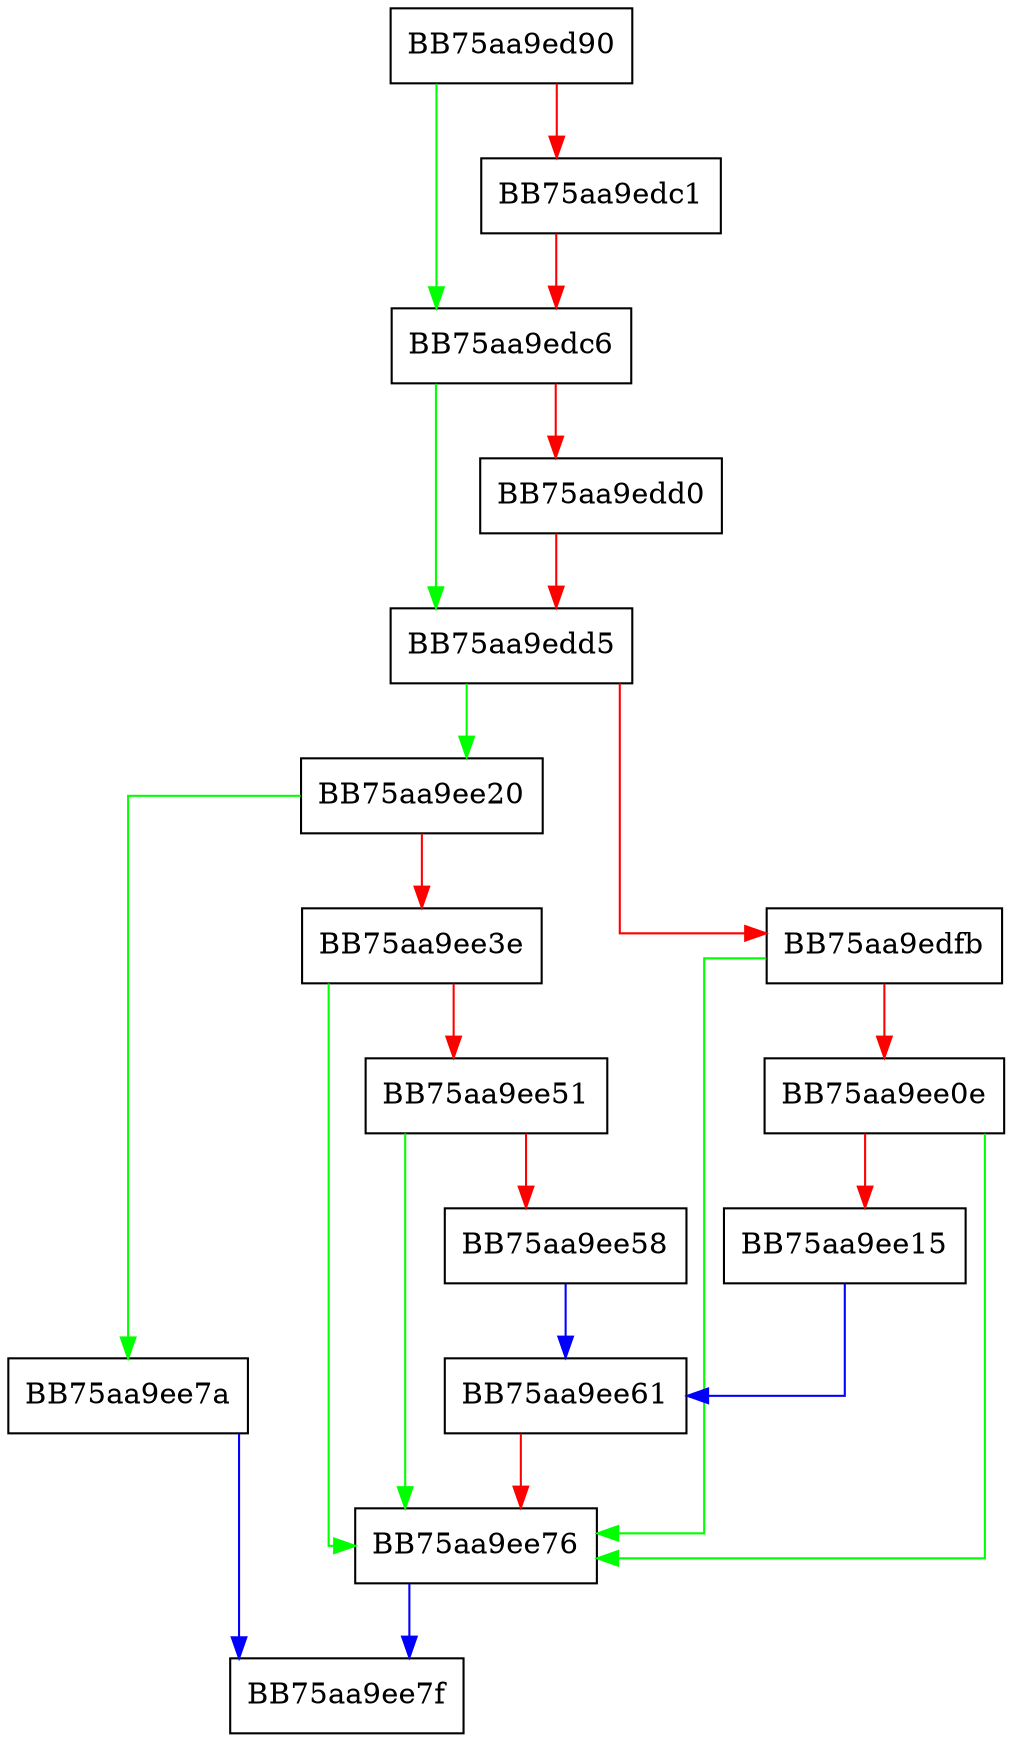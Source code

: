 digraph RpfAPI_GetDiskGeometry {
  node [shape="box"];
  graph [splines=ortho];
  BB75aa9ed90 -> BB75aa9edc6 [color="green"];
  BB75aa9ed90 -> BB75aa9edc1 [color="red"];
  BB75aa9edc1 -> BB75aa9edc6 [color="red"];
  BB75aa9edc6 -> BB75aa9edd5 [color="green"];
  BB75aa9edc6 -> BB75aa9edd0 [color="red"];
  BB75aa9edd0 -> BB75aa9edd5 [color="red"];
  BB75aa9edd5 -> BB75aa9ee20 [color="green"];
  BB75aa9edd5 -> BB75aa9edfb [color="red"];
  BB75aa9edfb -> BB75aa9ee76 [color="green"];
  BB75aa9edfb -> BB75aa9ee0e [color="red"];
  BB75aa9ee0e -> BB75aa9ee76 [color="green"];
  BB75aa9ee0e -> BB75aa9ee15 [color="red"];
  BB75aa9ee15 -> BB75aa9ee61 [color="blue"];
  BB75aa9ee20 -> BB75aa9ee7a [color="green"];
  BB75aa9ee20 -> BB75aa9ee3e [color="red"];
  BB75aa9ee3e -> BB75aa9ee76 [color="green"];
  BB75aa9ee3e -> BB75aa9ee51 [color="red"];
  BB75aa9ee51 -> BB75aa9ee76 [color="green"];
  BB75aa9ee51 -> BB75aa9ee58 [color="red"];
  BB75aa9ee58 -> BB75aa9ee61 [color="blue"];
  BB75aa9ee61 -> BB75aa9ee76 [color="red"];
  BB75aa9ee76 -> BB75aa9ee7f [color="blue"];
  BB75aa9ee7a -> BB75aa9ee7f [color="blue"];
}